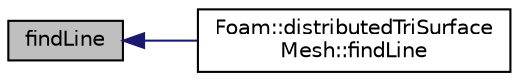 digraph "findLine"
{
  bgcolor="transparent";
  edge [fontname="Helvetica",fontsize="10",labelfontname="Helvetica",labelfontsize="10"];
  node [fontname="Helvetica",fontsize="10",shape=record];
  rankdir="LR";
  Node1 [label="findLine",height=0.2,width=0.4,color="black", fillcolor="grey75", style="filled" fontcolor="black"];
  Node1 -> Node2 [dir="back",color="midnightblue",fontsize="10",style="solid",fontname="Helvetica"];
  Node2 [label="Foam::distributedTriSurface\lMesh::findLine",height=0.2,width=0.4,color="black",URL="$classFoam_1_1distributedTriSurfaceMesh.html#a099df5ddaf17545f9b58aeaceead2dab",tooltip="Find first intersection on segment from start to end. "];
}
